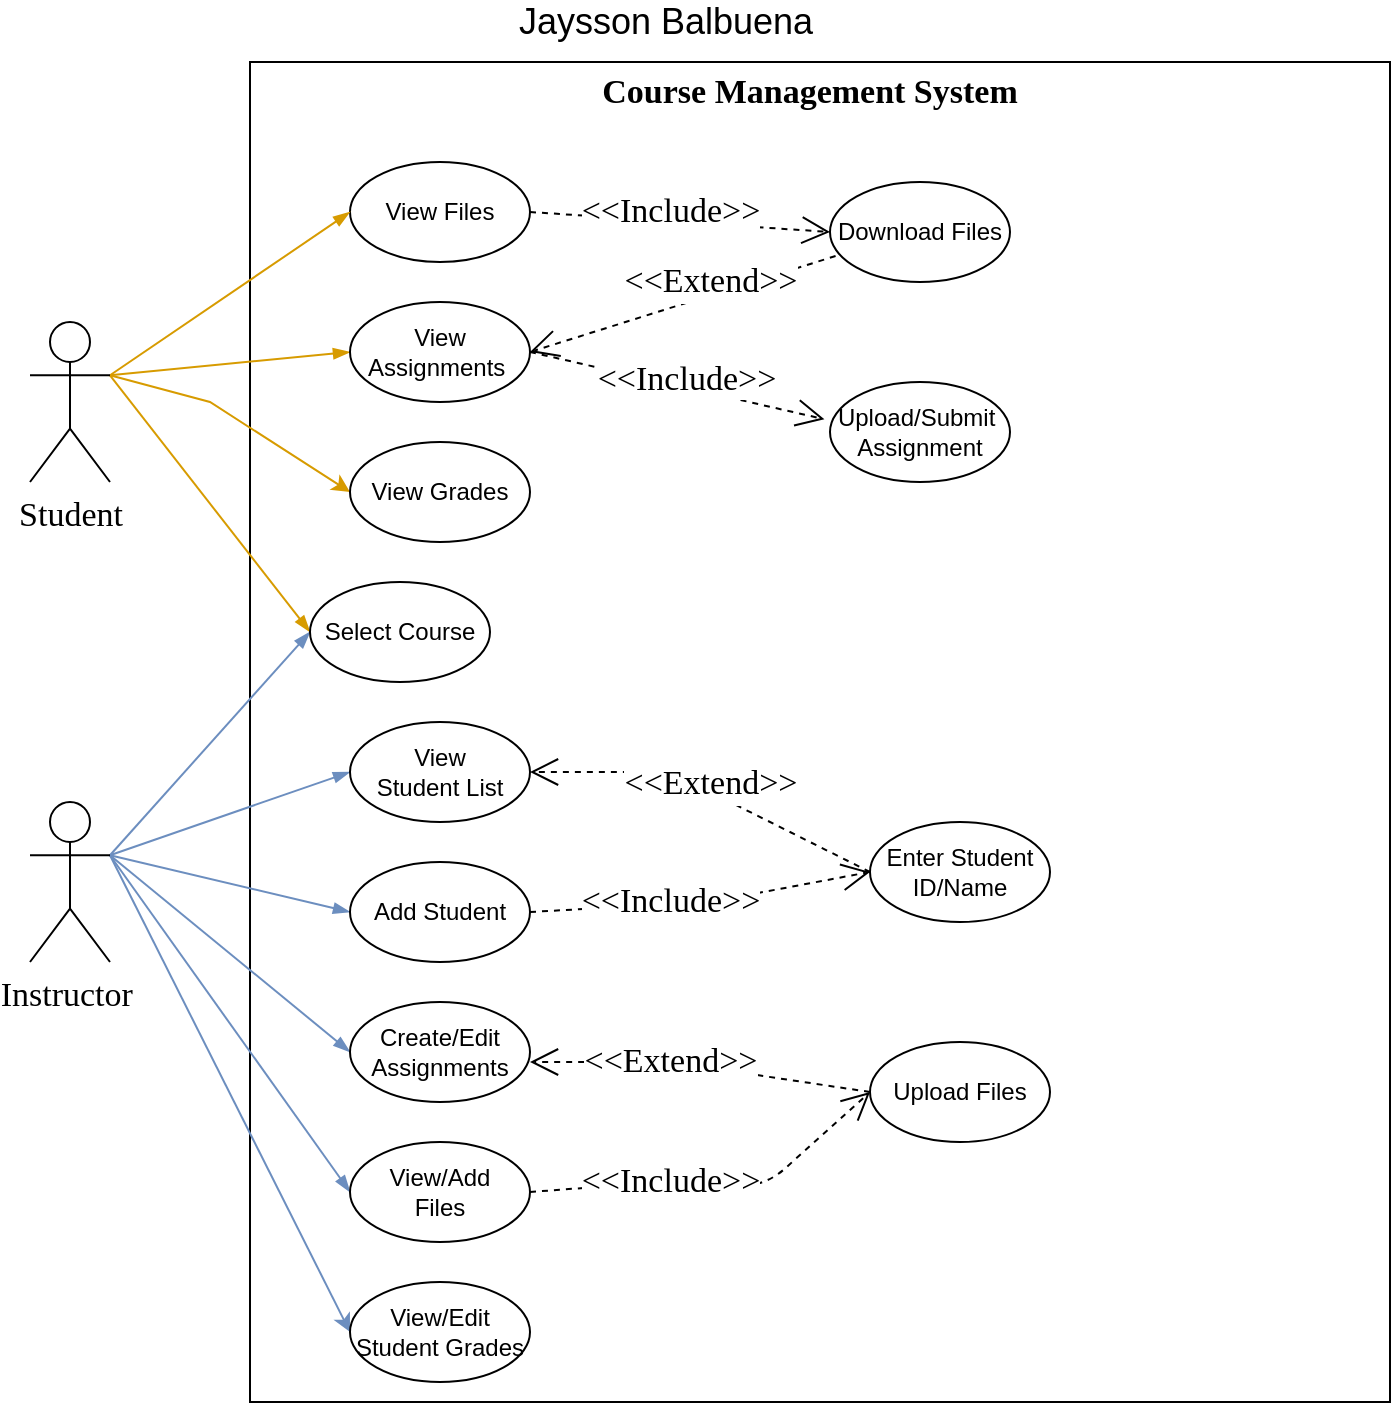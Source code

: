 <mxfile version="13.6.9" type="github">
  <diagram id="UvQstY9tva0zJvrTrZXQ" name="Page-1">
    <mxGraphModel dx="1298" dy="1825" grid="1" gridSize="10" guides="1" tooltips="1" connect="1" arrows="1" fold="1" page="1" pageScale="1" pageWidth="850" pageHeight="1100" math="0" shadow="0">
      <root>
        <mxCell id="0" />
        <mxCell id="1" parent="0" />
        <mxCell id="6D7FWwZfukiiVZ63YJhu-1" value="" style="html=1;" parent="1" vertex="1">
          <mxGeometry x="190" y="-90" width="570" height="670" as="geometry" />
        </mxCell>
        <mxCell id="6D7FWwZfukiiVZ63YJhu-7" value="View Files" style="ellipse;whiteSpace=wrap;html=1;" parent="1" vertex="1">
          <mxGeometry x="240" y="-40" width="90" height="50" as="geometry" />
        </mxCell>
        <mxCell id="6D7FWwZfukiiVZ63YJhu-81" style="edgeStyle=none;rounded=0;jumpStyle=none;jumpSize=0;orthogonalLoop=1;jettySize=auto;html=1;exitX=1;exitY=0.333;exitDx=0;exitDy=0;exitPerimeter=0;entryX=0;entryY=0.5;entryDx=0;entryDy=0;endArrow=blockThin;endFill=1;strokeColor=#6c8ebf;fontFamily=Times New Roman;fontSize=17;fillColor=#dae8fc;" parent="1" source="6D7FWwZfukiiVZ63YJhu-20" target="6D7FWwZfukiiVZ63YJhu-27" edge="1">
          <mxGeometry relative="1" as="geometry" />
        </mxCell>
        <mxCell id="6D7FWwZfukiiVZ63YJhu-83" style="edgeStyle=none;rounded=0;jumpStyle=none;jumpSize=0;orthogonalLoop=1;jettySize=auto;html=1;exitX=1;exitY=0.333;exitDx=0;exitDy=0;exitPerimeter=0;entryX=0;entryY=0.5;entryDx=0;entryDy=0;endArrow=blockThin;endFill=1;strokeColor=#6c8ebf;fontFamily=Times New Roman;fontSize=17;fillColor=#dae8fc;" parent="1" source="6D7FWwZfukiiVZ63YJhu-20" target="6D7FWwZfukiiVZ63YJhu-30" edge="1">
          <mxGeometry relative="1" as="geometry" />
        </mxCell>
        <mxCell id="6D7FWwZfukiiVZ63YJhu-84" style="edgeStyle=none;rounded=0;jumpStyle=none;jumpSize=0;orthogonalLoop=1;jettySize=auto;html=1;exitX=1;exitY=0.333;exitDx=0;exitDy=0;exitPerimeter=0;entryX=0;entryY=0.5;entryDx=0;entryDy=0;endArrow=blockThin;endFill=1;strokeColor=#6c8ebf;fontFamily=Times New Roman;fontSize=17;fillColor=#dae8fc;" parent="1" source="6D7FWwZfukiiVZ63YJhu-20" target="6D7FWwZfukiiVZ63YJhu-31" edge="1">
          <mxGeometry relative="1" as="geometry" />
        </mxCell>
        <mxCell id="6D7FWwZfukiiVZ63YJhu-85" style="edgeStyle=none;rounded=0;jumpStyle=none;jumpSize=0;orthogonalLoop=1;jettySize=auto;html=1;exitX=1;exitY=0.333;exitDx=0;exitDy=0;exitPerimeter=0;entryX=0;entryY=0.5;entryDx=0;entryDy=0;endArrow=blockThin;endFill=1;strokeColor=#6c8ebf;fontFamily=Times New Roman;fontSize=17;fillColor=#dae8fc;" parent="1" source="6D7FWwZfukiiVZ63YJhu-20" target="6D7FWwZfukiiVZ63YJhu-33" edge="1">
          <mxGeometry relative="1" as="geometry" />
        </mxCell>
        <mxCell id="6D7FWwZfukiiVZ63YJhu-86" style="edgeStyle=none;rounded=0;jumpStyle=none;jumpSize=0;orthogonalLoop=1;jettySize=auto;html=1;exitX=1;exitY=0.333;exitDx=0;exitDy=0;exitPerimeter=0;entryX=0;entryY=0.5;entryDx=0;entryDy=0;endArrow=blockThin;endFill=1;strokeColor=#6c8ebf;fontFamily=Times New Roman;fontSize=17;fillColor=#dae8fc;" parent="1" source="6D7FWwZfukiiVZ63YJhu-20" target="6D7FWwZfukiiVZ63YJhu-32" edge="1">
          <mxGeometry relative="1" as="geometry" />
        </mxCell>
        <mxCell id="Fh4ov_G0x7yC4zQj_fBF-10" style="edgeStyle=none;rounded=0;orthogonalLoop=1;jettySize=auto;html=1;exitX=1;exitY=0.333;exitDx=0;exitDy=0;exitPerimeter=0;entryX=0;entryY=0.5;entryDx=0;entryDy=0;fillColor=#dae8fc;strokeColor=#6c8ebf;" edge="1" parent="1" source="6D7FWwZfukiiVZ63YJhu-20" target="Fh4ov_G0x7yC4zQj_fBF-8">
          <mxGeometry relative="1" as="geometry" />
        </mxCell>
        <mxCell id="6D7FWwZfukiiVZ63YJhu-20" value="Instructor&amp;nbsp;" style="shape=umlActor;verticalLabelPosition=bottom;verticalAlign=top;html=1;fontFamily=Times New Roman;fontSize=17;" parent="1" vertex="1">
          <mxGeometry x="80" y="280" width="40" height="80" as="geometry" />
        </mxCell>
        <mxCell id="6D7FWwZfukiiVZ63YJhu-21" value="Course Management System" style="text;align=center;fontStyle=1;verticalAlign=middle;spacingLeft=3;spacingRight=3;strokeColor=none;rotatable=0;points=[[0,0.5],[1,0.5]];portConstraint=eastwest;fontFamily=Times New Roman;fontSize=17;" parent="1" vertex="1">
          <mxGeometry x="330" y="-90" width="280" height="26" as="geometry" />
        </mxCell>
        <mxCell id="6D7FWwZfukiiVZ63YJhu-77" style="jumpStyle=none;jumpSize=0;orthogonalLoop=1;jettySize=auto;html=1;entryX=0;entryY=0.5;entryDx=0;entryDy=0;fontFamily=Times New Roman;fontSize=17;fillColor=#ffe6cc;rounded=0;strokeColor=#d79b00;exitX=1;exitY=0.333;exitDx=0;exitDy=0;exitPerimeter=0;" parent="1" source="6D7FWwZfukiiVZ63YJhu-22" target="6D7FWwZfukiiVZ63YJhu-25" edge="1">
          <mxGeometry relative="1" as="geometry">
            <mxPoint x="120" y="70" as="sourcePoint" />
            <Array as="points">
              <mxPoint x="170" y="80" />
            </Array>
          </mxGeometry>
        </mxCell>
        <mxCell id="6D7FWwZfukiiVZ63YJhu-79" style="edgeStyle=none;rounded=0;jumpStyle=none;jumpSize=0;orthogonalLoop=1;jettySize=auto;html=1;exitX=1;exitY=0.333;exitDx=0;exitDy=0;exitPerimeter=0;entryX=0;entryY=0.5;entryDx=0;entryDy=0;endArrow=blockThin;endFill=1;strokeColor=#d79b00;fontFamily=Times New Roman;fontSize=17;fillColor=#ffe6cc;" parent="1" source="6D7FWwZfukiiVZ63YJhu-22" target="6D7FWwZfukiiVZ63YJhu-27" edge="1">
          <mxGeometry relative="1" as="geometry" />
        </mxCell>
        <mxCell id="6D7FWwZfukiiVZ63YJhu-87" style="edgeStyle=none;rounded=0;jumpStyle=none;jumpSize=0;orthogonalLoop=1;jettySize=auto;html=1;exitX=1;exitY=0.333;exitDx=0;exitDy=0;exitPerimeter=0;entryX=0;entryY=0.5;entryDx=0;entryDy=0;endArrow=blockThin;endFill=1;strokeColor=#d79b00;fontFamily=Times New Roman;fontSize=17;fillColor=#ffe6cc;" parent="1" source="6D7FWwZfukiiVZ63YJhu-22" target="6D7FWwZfukiiVZ63YJhu-24" edge="1">
          <mxGeometry relative="1" as="geometry" />
        </mxCell>
        <mxCell id="6D7FWwZfukiiVZ63YJhu-88" style="edgeStyle=none;rounded=0;jumpStyle=none;jumpSize=0;orthogonalLoop=1;jettySize=auto;html=1;exitX=1;exitY=0.333;exitDx=0;exitDy=0;exitPerimeter=0;entryX=0;entryY=0.5;entryDx=0;entryDy=0;endArrow=blockThin;endFill=1;strokeColor=#d79b00;fontFamily=Times New Roman;fontSize=17;fillColor=#ffe6cc;" parent="1" source="6D7FWwZfukiiVZ63YJhu-22" target="6D7FWwZfukiiVZ63YJhu-7" edge="1">
          <mxGeometry relative="1" as="geometry" />
        </mxCell>
        <mxCell id="6D7FWwZfukiiVZ63YJhu-22" value="Student" style="shape=umlActor;verticalLabelPosition=bottom;verticalAlign=top;html=1;fontFamily=Times New Roman;fontSize=17;" parent="1" vertex="1">
          <mxGeometry x="80" y="40" width="40" height="80" as="geometry" />
        </mxCell>
        <mxCell id="6D7FWwZfukiiVZ63YJhu-24" value="View &lt;br&gt;Assignments&amp;nbsp;" style="ellipse;whiteSpace=wrap;html=1;" parent="1" vertex="1">
          <mxGeometry x="240" y="30" width="90" height="50" as="geometry" />
        </mxCell>
        <mxCell id="6D7FWwZfukiiVZ63YJhu-25" value="View Grades" style="ellipse;whiteSpace=wrap;html=1;" parent="1" vertex="1">
          <mxGeometry x="240" y="100" width="90" height="50" as="geometry" />
        </mxCell>
        <mxCell id="6D7FWwZfukiiVZ63YJhu-27" value="Select Course" style="ellipse;whiteSpace=wrap;html=1;" parent="1" vertex="1">
          <mxGeometry x="220" y="170" width="90" height="50" as="geometry" />
        </mxCell>
        <mxCell id="6D7FWwZfukiiVZ63YJhu-30" value="View &lt;br&gt;Student List" style="ellipse;whiteSpace=wrap;html=1;" parent="1" vertex="1">
          <mxGeometry x="240" y="240" width="90" height="50" as="geometry" />
        </mxCell>
        <mxCell id="6D7FWwZfukiiVZ63YJhu-31" value="Add Student" style="ellipse;whiteSpace=wrap;html=1;" parent="1" vertex="1">
          <mxGeometry x="240" y="310" width="90" height="50" as="geometry" />
        </mxCell>
        <mxCell id="6D7FWwZfukiiVZ63YJhu-32" value="View/Add&lt;br&gt;Files" style="ellipse;whiteSpace=wrap;html=1;" parent="1" vertex="1">
          <mxGeometry x="240" y="450" width="90" height="50" as="geometry" />
        </mxCell>
        <mxCell id="6D7FWwZfukiiVZ63YJhu-33" value="Create/Edit&lt;br&gt;Assignments" style="ellipse;whiteSpace=wrap;html=1;" parent="1" vertex="1">
          <mxGeometry x="240" y="380" width="90" height="50" as="geometry" />
        </mxCell>
        <mxCell id="6D7FWwZfukiiVZ63YJhu-35" value="Download Files" style="ellipse;whiteSpace=wrap;html=1;" parent="1" vertex="1">
          <mxGeometry x="480" y="-30" width="90" height="50" as="geometry" />
        </mxCell>
        <mxCell id="6D7FWwZfukiiVZ63YJhu-36" value="Upload/Submit&amp;nbsp;&lt;br&gt;Assignment" style="ellipse;whiteSpace=wrap;html=1;" parent="1" vertex="1">
          <mxGeometry x="480" y="70" width="90" height="50" as="geometry" />
        </mxCell>
        <mxCell id="6D7FWwZfukiiVZ63YJhu-45" value="&amp;lt;&amp;lt;Include&amp;gt;&amp;gt;" style="endArrow=open;endSize=12;dashed=1;html=1;fontFamily=Times New Roman;fontSize=17;verticalAlign=top;exitX=1;exitY=0.5;exitDx=0;exitDy=0;entryX=-0.031;entryY=0.372;entryDx=0;entryDy=0;entryPerimeter=0;" parent="1" source="6D7FWwZfukiiVZ63YJhu-24" edge="1" target="6D7FWwZfukiiVZ63YJhu-36">
          <mxGeometry y="20" width="160" relative="1" as="geometry">
            <mxPoint x="320" y="60" as="sourcePoint" />
            <mxPoint x="480" y="80" as="targetPoint" />
            <Array as="points" />
            <mxPoint as="offset" />
          </mxGeometry>
        </mxCell>
        <mxCell id="6D7FWwZfukiiVZ63YJhu-56" value="&amp;lt;&amp;lt;Include&amp;gt;&amp;gt;" style="endArrow=open;endSize=12;dashed=1;html=1;fontFamily=Times New Roman;fontSize=17;verticalAlign=middle;exitX=1;exitY=0.5;exitDx=0;exitDy=0;entryX=0;entryY=0.5;entryDx=0;entryDy=0;" parent="1" source="6D7FWwZfukiiVZ63YJhu-7" target="6D7FWwZfukiiVZ63YJhu-35" edge="1">
          <mxGeometry x="-0.071" y="5" width="160" relative="1" as="geometry">
            <mxPoint x="320" y="-0.59" as="sourcePoint" />
            <mxPoint x="470" y="-1" as="targetPoint" />
            <Array as="points" />
            <mxPoint as="offset" />
          </mxGeometry>
        </mxCell>
        <mxCell id="6D7FWwZfukiiVZ63YJhu-57" value="Enter Student ID/Name" style="ellipse;whiteSpace=wrap;html=1;" parent="1" vertex="1">
          <mxGeometry x="500" y="290" width="90" height="50" as="geometry" />
        </mxCell>
        <mxCell id="6D7FWwZfukiiVZ63YJhu-63" value="Upload Files" style="ellipse;whiteSpace=wrap;html=1;" parent="1" vertex="1">
          <mxGeometry x="500" y="400" width="90" height="50" as="geometry" />
        </mxCell>
        <mxCell id="6D7FWwZfukiiVZ63YJhu-64" value="&amp;lt;&amp;lt;Include&amp;gt;&amp;gt;" style="endArrow=open;endSize=12;dashed=1;html=1;fontFamily=Times New Roman;fontSize=17;verticalAlign=middle;exitX=1;exitY=0.5;exitDx=0;exitDy=0;entryX=0;entryY=0.5;entryDx=0;entryDy=0;" parent="1" source="6D7FWwZfukiiVZ63YJhu-32" target="6D7FWwZfukiiVZ63YJhu-63" edge="1">
          <mxGeometry x="-0.251" width="160" relative="1" as="geometry">
            <mxPoint x="320" y="469.71" as="sourcePoint" />
            <mxPoint x="460" y="450" as="targetPoint" />
            <Array as="points">
              <mxPoint x="400" y="469.71" />
              <mxPoint x="420" y="475" />
              <mxPoint x="450" y="470" />
            </Array>
            <mxPoint as="offset" />
          </mxGeometry>
        </mxCell>
        <mxCell id="6D7FWwZfukiiVZ63YJhu-67" value="&amp;lt;&amp;lt;Extend&amp;gt;&amp;gt;" style="endArrow=open;endSize=12;dashed=1;html=1;fontFamily=Times New Roman;fontSize=17;verticalAlign=middle;exitX=0;exitY=0.5;exitDx=0;exitDy=0;entryX=0;entryY=0.5;entryDx=0;entryDy=0;" parent="1" source="6D7FWwZfukiiVZ63YJhu-63" edge="1">
          <mxGeometry x="0.182" width="160" relative="1" as="geometry">
            <mxPoint x="490" y="420" as="sourcePoint" />
            <mxPoint x="330" y="410" as="targetPoint" />
            <Array as="points">
              <mxPoint x="400" y="410" />
            </Array>
            <mxPoint as="offset" />
          </mxGeometry>
        </mxCell>
        <mxCell id="6D7FWwZfukiiVZ63YJhu-68" value="&amp;lt;&amp;lt;Include&amp;gt;&amp;gt;" style="endArrow=open;endSize=12;dashed=1;html=1;fontFamily=Times New Roman;fontSize=17;verticalAlign=middle;entryX=0;entryY=0.5;entryDx=0;entryDy=0;exitX=1;exitY=0.5;exitDx=0;exitDy=0;" parent="1" source="6D7FWwZfukiiVZ63YJhu-31" target="6D7FWwZfukiiVZ63YJhu-57" edge="1">
          <mxGeometry x="-0.182" y="1" width="160" relative="1" as="geometry">
            <mxPoint x="320" y="349.41" as="sourcePoint" />
            <mxPoint x="470" y="300" as="targetPoint" />
            <Array as="points">
              <mxPoint x="420" y="330" />
            </Array>
            <mxPoint as="offset" />
          </mxGeometry>
        </mxCell>
        <mxCell id="6D7FWwZfukiiVZ63YJhu-89" value="&amp;lt;&amp;lt;Extend&amp;gt;&amp;gt;" style="endArrow=open;endSize=12;dashed=1;html=1;fontFamily=Times New Roman;fontSize=17;verticalAlign=middle;exitX=0;exitY=0.5;exitDx=0;exitDy=0;" parent="1" source="6D7FWwZfukiiVZ63YJhu-57" edge="1">
          <mxGeometry x="0.009" y="-4" width="160" relative="1" as="geometry">
            <mxPoint x="500.0" y="280" as="sourcePoint" />
            <mxPoint x="330" y="265" as="targetPoint" />
            <Array as="points">
              <mxPoint x="400" y="265" />
            </Array>
            <mxPoint as="offset" />
          </mxGeometry>
        </mxCell>
        <mxCell id="Fh4ov_G0x7yC4zQj_fBF-2" value="&amp;lt;&amp;lt;Extend&amp;gt;&amp;gt;" style="endArrow=open;endSize=12;dashed=1;html=1;fontFamily=Times New Roman;fontSize=17;verticalAlign=middle;exitX=0.031;exitY=0.74;exitDx=0;exitDy=0;entryX=1;entryY=0.5;entryDx=0;entryDy=0;exitPerimeter=0;" edge="1" parent="1" source="6D7FWwZfukiiVZ63YJhu-35" target="6D7FWwZfukiiVZ63YJhu-24">
          <mxGeometry x="-0.203" y="-6" width="160" relative="1" as="geometry">
            <mxPoint x="490" y="5" as="sourcePoint" />
            <mxPoint x="340" y="40" as="targetPoint" />
            <Array as="points" />
            <mxPoint as="offset" />
          </mxGeometry>
        </mxCell>
        <mxCell id="Fh4ov_G0x7yC4zQj_fBF-8" value="View/Edit&lt;br&gt;Student Grades" style="ellipse;whiteSpace=wrap;html=1;" vertex="1" parent="1">
          <mxGeometry x="240" y="520" width="90" height="50" as="geometry" />
        </mxCell>
        <mxCell id="Fh4ov_G0x7yC4zQj_fBF-11" value="&lt;font style=&quot;font-size: 18px&quot;&gt;Jaysson Balbuena&amp;nbsp;&lt;/font&gt;" style="text;html=1;align=center;verticalAlign=middle;resizable=0;points=[];autosize=1;" vertex="1" parent="1">
          <mxGeometry x="315" y="-120" width="170" height="20" as="geometry" />
        </mxCell>
      </root>
    </mxGraphModel>
  </diagram>
</mxfile>
